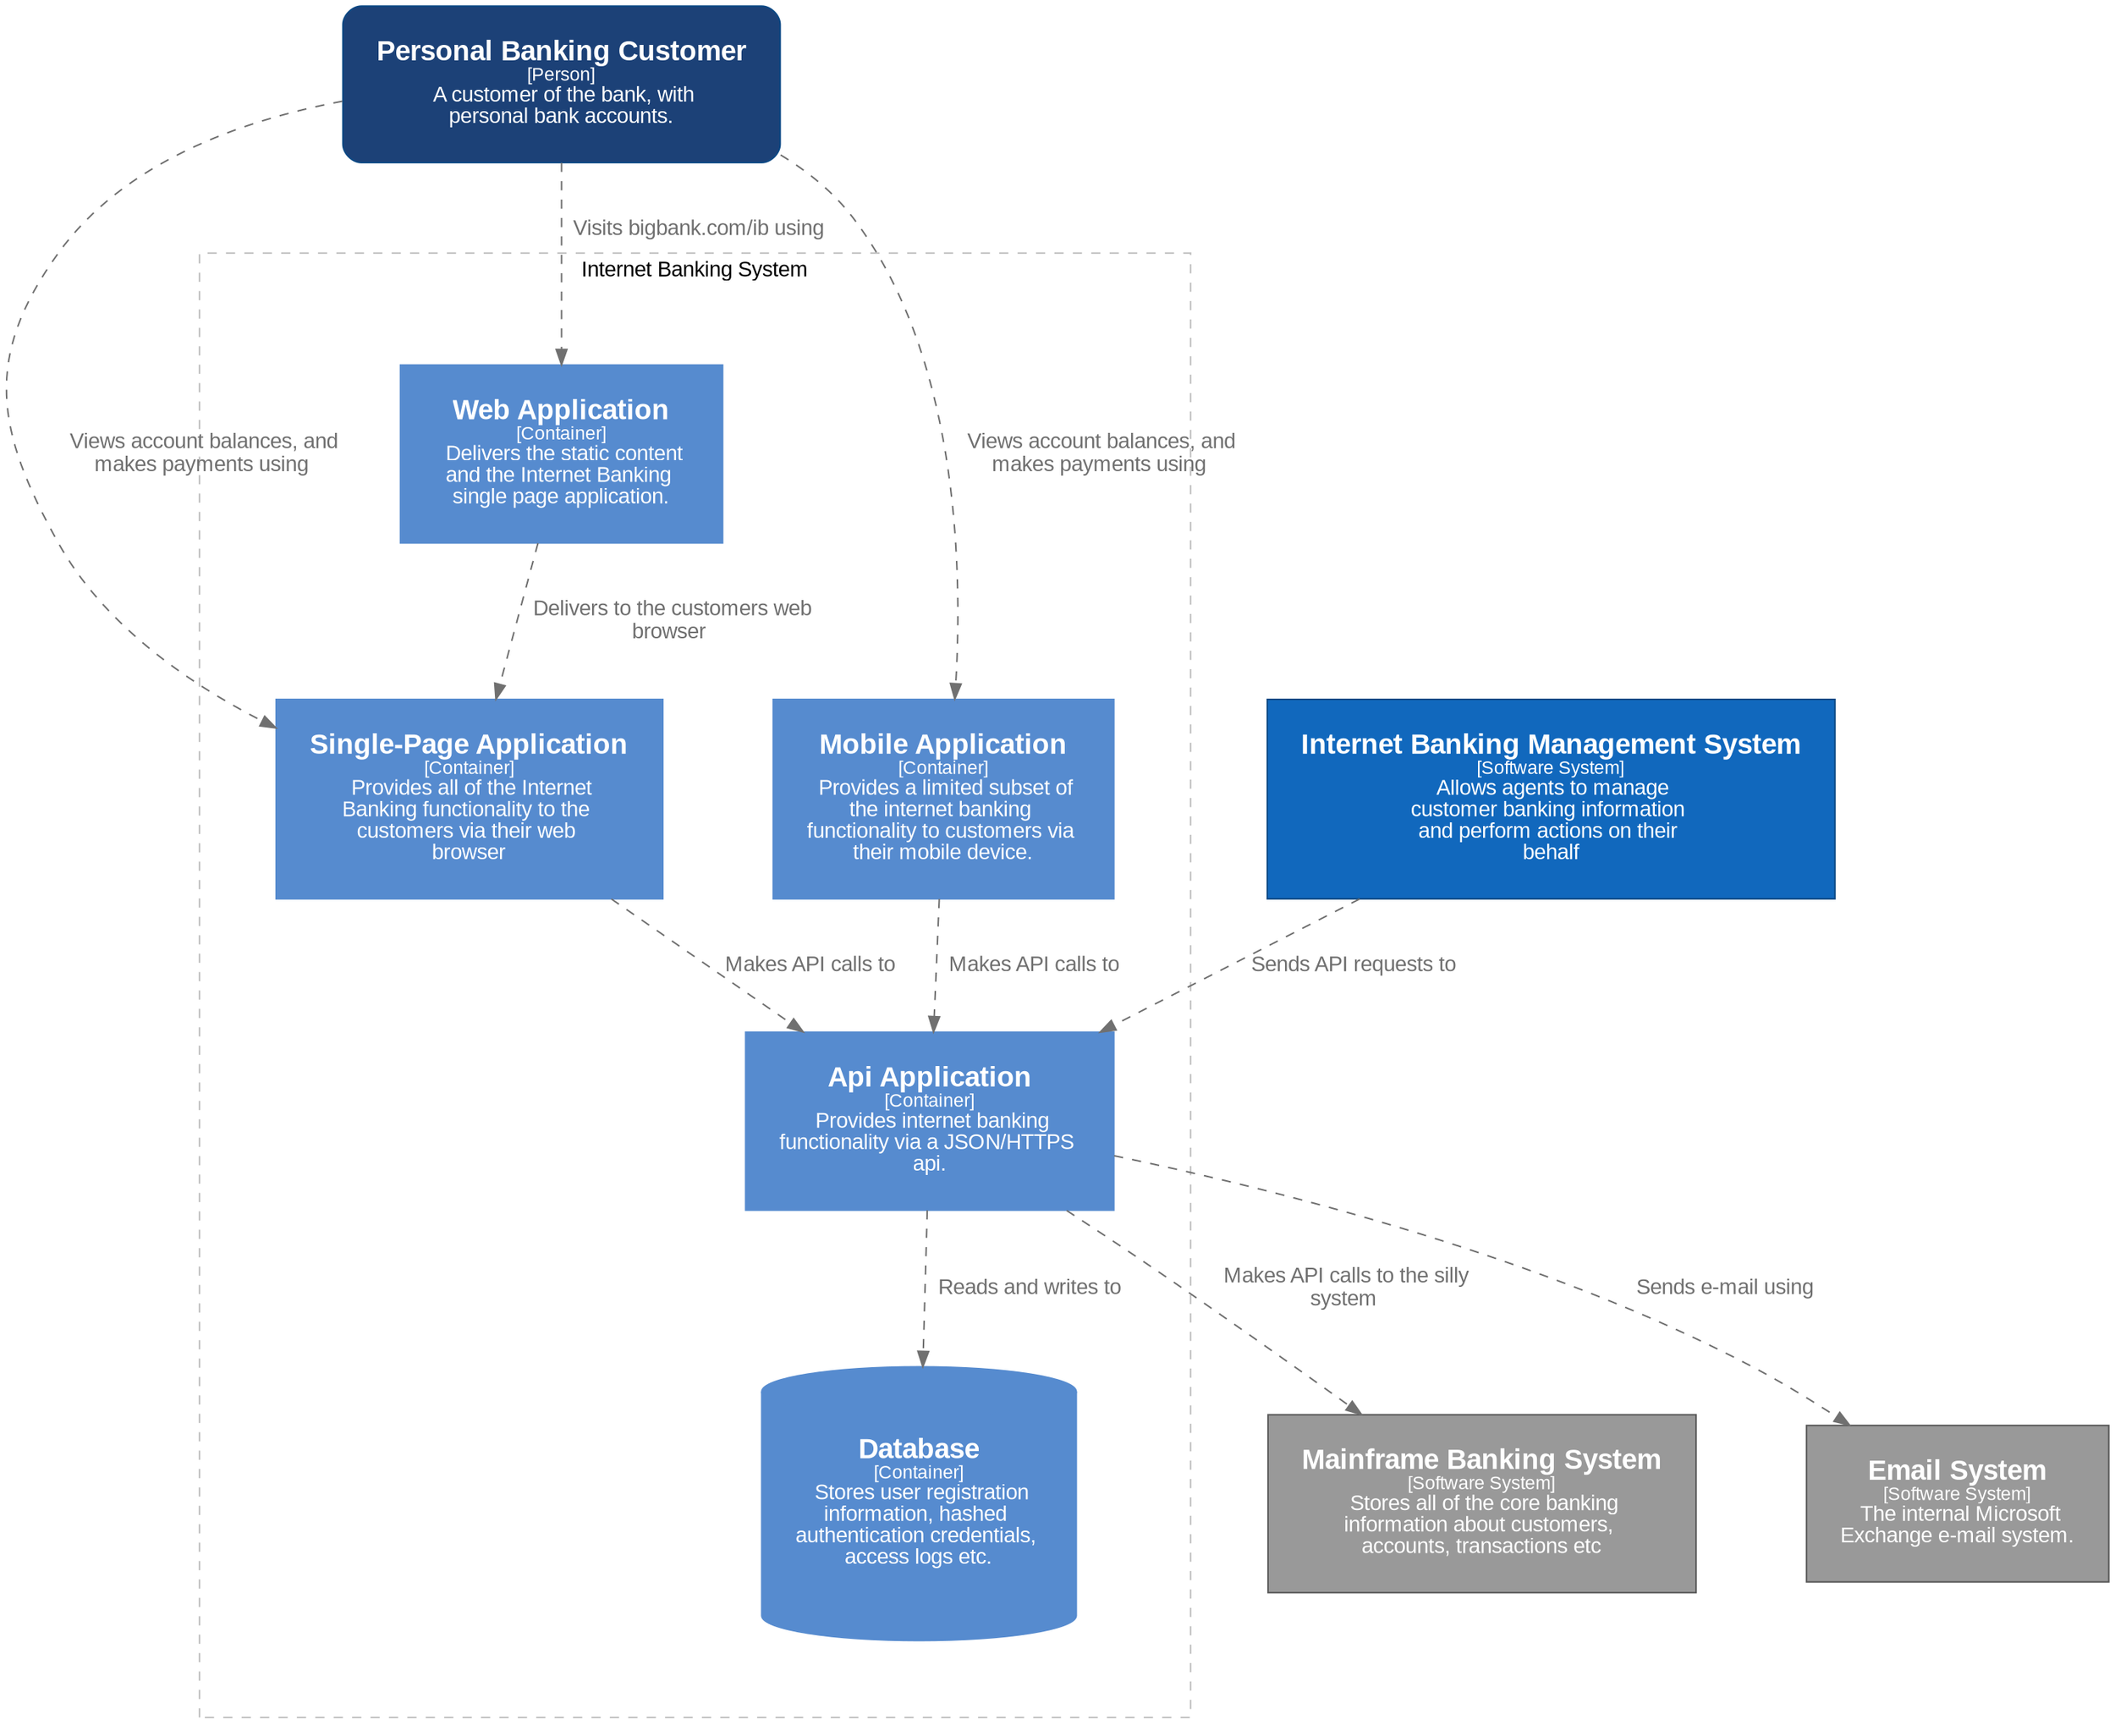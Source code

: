 digraph {
    compound=true
    graph [fontname="Arial", rankdir=TB, ranksep=1.0, nodesep=1.0]
    node [fontname="Arial", shape=box, margin="0.3,0.3"]
    edge [fontname="Arial"]

    subgraph cluster_internetBankingSystem {
        label = "Internet Banking System"
        style = "dashed"
        color = "grey"
        margin="50,50"
        
        internetBanking__internetBankingSystem__apiApp [
        id="internetBanking__internetBankingSystem__apiApp",
        shape="rectangle",
        label=<<font point-size="18"><b>Api Application</b></font><br /><font point-size="12">[Container]</font><br /><font point-size="14">  Provides internet banking <br />functionality via a JSON/HTTPS <br />api.</font>>,
        style="filled",
        color="#568BCF",
        fillcolor="#568BCF",
        fontcolor="#ffffff"
    ]
internetBanking__internetBankingSystem__singlePageApp [
        id="internetBanking__internetBankingSystem__singlePageApp",
        shape="rectangle",
        label=<<font point-size="18"><b>Single-Page Application</b></font><br /><font point-size="12">[Container]</font><br /><font point-size="14">  Provides all of the Internet <br />Banking functionality to the <br />customers via their web <br />browser</font>>,
        style="filled",
        color="#568BCF",
        fillcolor="#568BCF",
        fontcolor="#ffffff"
    ]
internetBanking__internetBankingSystem__mobileApp [
        id="internetBanking__internetBankingSystem__mobileApp",
        shape="rectangle",
        label=<<font point-size="18"><b>Mobile Application</b></font><br /><font point-size="12">[Container]</font><br /><font point-size="14">  Provides a limited subset of <br />the internet banking <br />functionality to customers via <br />their mobile device.</font>>,
        style="filled",
        color="#568BCF",
        fillcolor="#568BCF",
        fontcolor="#ffffff"
    ]
internetBanking__internetBankingSystem__webApp [
        id="internetBanking__internetBankingSystem__webApp",
        shape="rectangle",
        label=<<font point-size="18"><b>Web Application</b></font><br /><font point-size="12">[Container]</font><br /><font point-size="14">  Delivers the static content <br />and the Internet Banking <br />single page application.</font>>,
        style="filled",
        color="#568BCF",
        fillcolor="#568BCF",
        fontcolor="#ffffff"
    ]
internetBanking__internetBankingSystem__database [
        id="internetBanking__internetBankingSystem__database",
        shape="cylinder",
        label=<<font point-size="18"><b>Database</b></font><br /><font point-size="12">[Container]</font><br /><font point-size="14">  Stores user registration <br />information, hashed <br />authentication credentials, <br />access logs etc.</font>>,
        style="filled",
        color="#568BCF",
        fillcolor="#568BCF",
        fontcolor="#ffffff"
    ]
        
    }

internetBankingAgent__internetBankingManagementSystem [
        id="internetBankingAgent__internetBankingManagementSystem",
        shape="rectangle",
        label=<<font point-size="18"><b>Internet Banking Management System</b></font><br /><font point-size="12">[Software System]</font><br /><font point-size="14">  Allows agents to manage <br />customer banking information <br />and perform actions on their <br />behalf</font>>,
        style="filled",
        color="#0b4884",
        fillcolor="#1168bd",
        fontcolor="#ffffff"
    ]
internetBanking__customer [
        id="internetBanking__customer",
        shape="rectangle",
        label=<<font point-size="18"><b>Personal Banking Customer</b></font><br /><font point-size="12">[Person]</font><br /><font point-size="14">  A customer of the bank, with <br />personal bank accounts.</font>>,
        style="filled,rounded",
        color="#0b4884",
        fillcolor="#1C4177",
        fontcolor="#ffffff"
    ]
internetBanking__mainframeBankingSystem [
        id="internetBanking__mainframeBankingSystem",
        shape="rectangle",
        label=<<font point-size="18"><b>Mainframe Banking System</b></font><br /><font point-size="12">[Software System]</font><br /><font point-size="14">  Stores all of the core banking <br />information about customers, <br />accounts, transactions etc</font>>,
        style="filled",
        color="#5a5a5a",
        fillcolor="#999999",
        fontcolor="#ffffff"
    ]
internetBanking__emailSystem [
        id="internetBanking__emailSystem",
        shape="rectangle",
        label=<<font point-size="18"><b>Email System</b></font><br /><font point-size="12">[Software System]</font><br /><font point-size="14">  The internal Microsoft <br />Exchange e-mail system.</font>>,
        style="filled",
        color="#5a5a5a",
        fillcolor="#999999",
        fontcolor="#ffffff"
    ]
internetBankingAgent__internetBankingManagementSystem -> internetBanking__internetBankingSystem__apiApp [ id="100001", label=<<font point-size="14">  Sends API requests to</font>>, style="dashed", color="#707070", fontcolor="#707070" ]
internetBanking__customer -> internetBanking__internetBankingSystem__singlePageApp [ id="100006", label=<<font point-size="14">  Views account balances, and <br />makes payments using</font>>, style="dashed", color="#707070", fontcolor="#707070" ]
internetBanking__customer -> internetBanking__internetBankingSystem__mobileApp [ id="100007", label=<<font point-size="14">  Views account balances, and <br />makes payments using</font>>, style="dashed", color="#707070", fontcolor="#707070" ]
internetBanking__internetBankingSystem__mobileApp -> internetBanking__internetBankingSystem__apiApp [ id="100009", label=<<font point-size="14">  Makes API calls to</font>>, style="dashed", color="#707070", fontcolor="#707070" ]
internetBanking__internetBankingSystem__apiApp -> internetBanking__mainframeBankingSystem [ id="100011", label=<<font point-size="14">  Makes API calls to the silly <br />system</font>>, style="dashed", color="#707070", fontcolor="#707070" ]
internetBanking__internetBankingSystem__webApp -> internetBanking__internetBankingSystem__singlePageApp [ id="100012", label=<<font point-size="14">  Delivers to the customers web <br />browser</font>>, style="dashed", color="#707070", fontcolor="#707070" ]
internetBanking__internetBankingSystem__singlePageApp -> internetBanking__internetBankingSystem__apiApp [ id="100013", label=<<font point-size="14">  Makes API calls to</font>>, style="dashed", color="#707070", fontcolor="#707070" ]
internetBanking__customer -> internetBanking__internetBankingSystem__webApp [ id="100014", label=<<font point-size="14">  Visits bigbank.com/ib using</font>>, style="dashed", color="#707070", fontcolor="#707070" ]
internetBanking__internetBankingSystem__apiApp -> internetBanking__emailSystem [ id="100015", label=<<font point-size="14">  Sends e-mail using</font>>, style="dashed", color="#707070", fontcolor="#707070" ]
internetBanking__internetBankingSystem__apiApp -> internetBanking__internetBankingSystem__database [ id="100017", label=<<font point-size="14">  Reads and writes to</font>>, style="dashed", color="#707070", fontcolor="#707070" ]
     
}